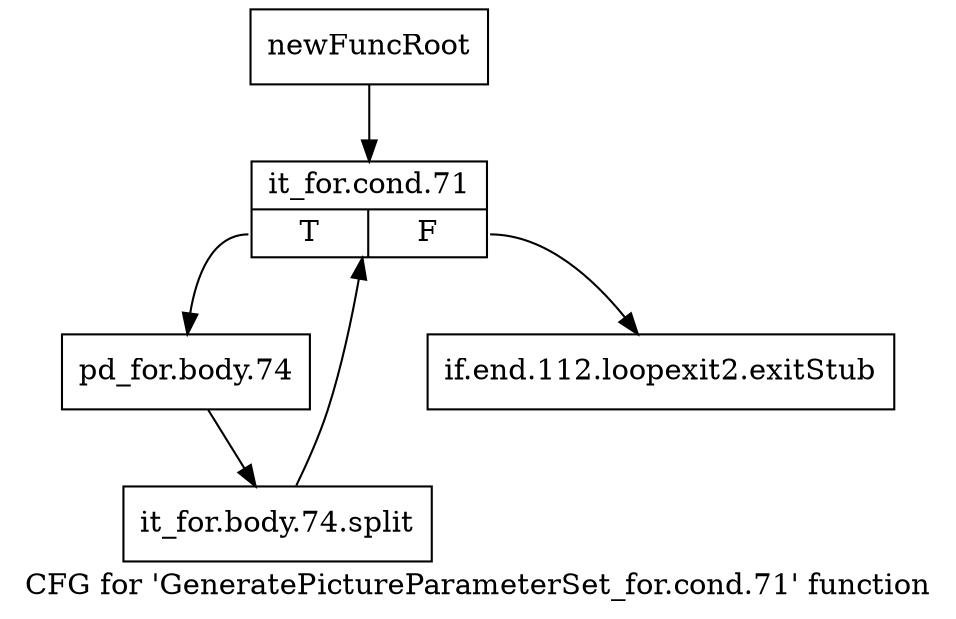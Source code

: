 digraph "CFG for 'GeneratePictureParameterSet_for.cond.71' function" {
	label="CFG for 'GeneratePictureParameterSet_for.cond.71' function";

	Node0x2a59e30 [shape=record,label="{newFuncRoot}"];
	Node0x2a59e30 -> Node0x2a59ed0;
	Node0x2a59e80 [shape=record,label="{if.end.112.loopexit2.exitStub}"];
	Node0x2a59ed0 [shape=record,label="{it_for.cond.71|{<s0>T|<s1>F}}"];
	Node0x2a59ed0:s0 -> Node0x2a59f20;
	Node0x2a59ed0:s1 -> Node0x2a59e80;
	Node0x2a59f20 [shape=record,label="{pd_for.body.74}"];
	Node0x2a59f20 -> Node0x38daf50;
	Node0x38daf50 [shape=record,label="{it_for.body.74.split}"];
	Node0x38daf50 -> Node0x2a59ed0;
}
